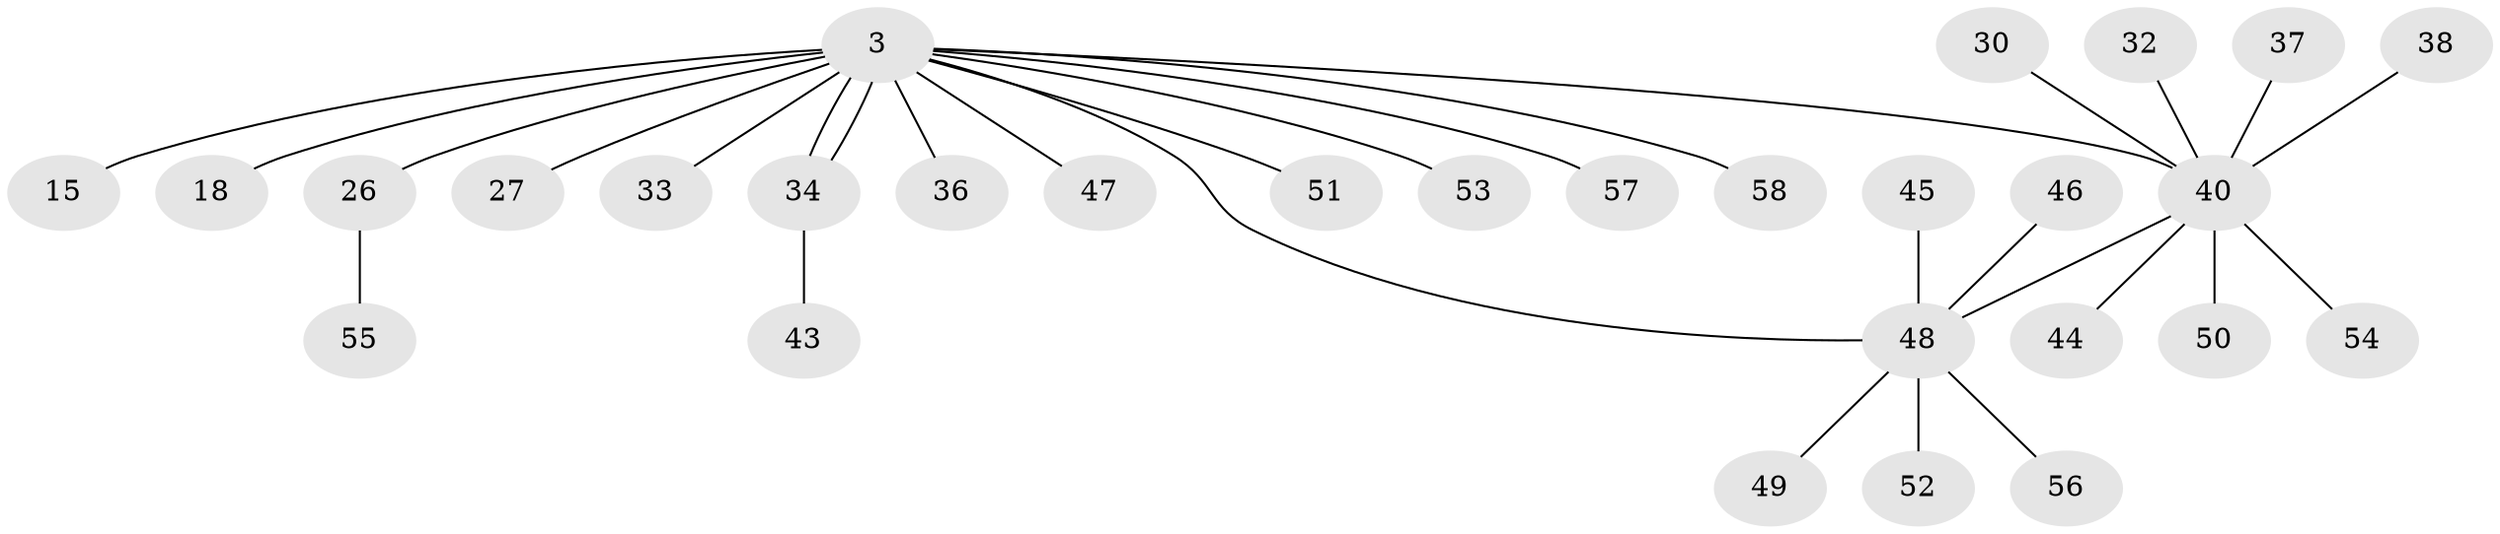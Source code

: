 // original degree distribution, {5: 0.017241379310344827, 8: 0.034482758620689655, 12: 0.017241379310344827, 4: 0.06896551724137931, 2: 0.20689655172413793, 10: 0.017241379310344827, 1: 0.5862068965517241, 3: 0.05172413793103448}
// Generated by graph-tools (version 1.1) at 2025/48/03/09/25 04:48:14]
// undirected, 29 vertices, 30 edges
graph export_dot {
graph [start="1"]
  node [color=gray90,style=filled];
  3 [super="+2"];
  15;
  18;
  26 [super="+13+5"];
  27;
  30;
  32;
  33 [super="+24"];
  34;
  36 [super="+35"];
  37;
  38;
  40 [super="+4+22"];
  43;
  44;
  45;
  46;
  47;
  48 [super="+21+29+31+39+42"];
  49;
  50;
  51;
  52;
  53;
  54;
  55;
  56;
  57 [super="+7"];
  58;
  3 -- 18;
  3 -- 27;
  3 -- 34 [weight=2];
  3 -- 34;
  3 -- 51;
  3 -- 47;
  3 -- 15;
  3 -- 53;
  3 -- 58;
  3 -- 26 [weight=2];
  3 -- 40 [weight=2];
  3 -- 57;
  3 -- 33;
  3 -- 36;
  3 -- 48;
  26 -- 55;
  30 -- 40;
  32 -- 40;
  34 -- 43;
  37 -- 40;
  38 -- 40;
  40 -- 44;
  40 -- 50;
  40 -- 54;
  40 -- 48;
  45 -- 48;
  46 -- 48;
  48 -- 49;
  48 -- 52;
  48 -- 56;
}
